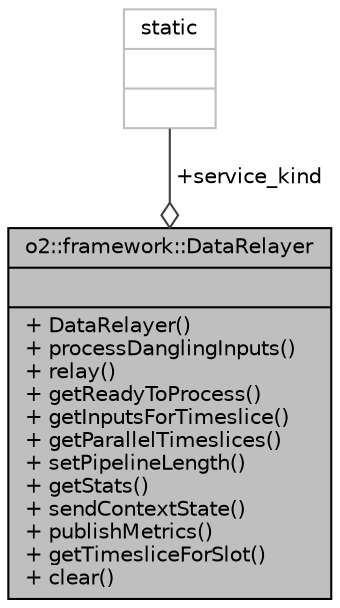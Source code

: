 digraph "o2::framework::DataRelayer"
{
 // INTERACTIVE_SVG=YES
  bgcolor="transparent";
  edge [fontname="Helvetica",fontsize="10",labelfontname="Helvetica",labelfontsize="10"];
  node [fontname="Helvetica",fontsize="10",shape=record];
  Node1 [label="{o2::framework::DataRelayer\n||+ DataRelayer()\l+ processDanglingInputs()\l+ relay()\l+ getReadyToProcess()\l+ getInputsForTimeslice()\l+ getParallelTimeslices()\l+ setPipelineLength()\l+ getStats()\l+ sendContextState()\l+ publishMetrics()\l+ getTimesliceForSlot()\l+ clear()\l}",height=0.2,width=0.4,color="black", fillcolor="grey75", style="filled", fontcolor="black"];
  Node2 -> Node1 [color="grey25",fontsize="10",style="solid",label=" +service_kind" ,arrowhead="odiamond",fontname="Helvetica"];
  Node2 [label="{static\n||}",height=0.2,width=0.4,color="grey75"];
}
